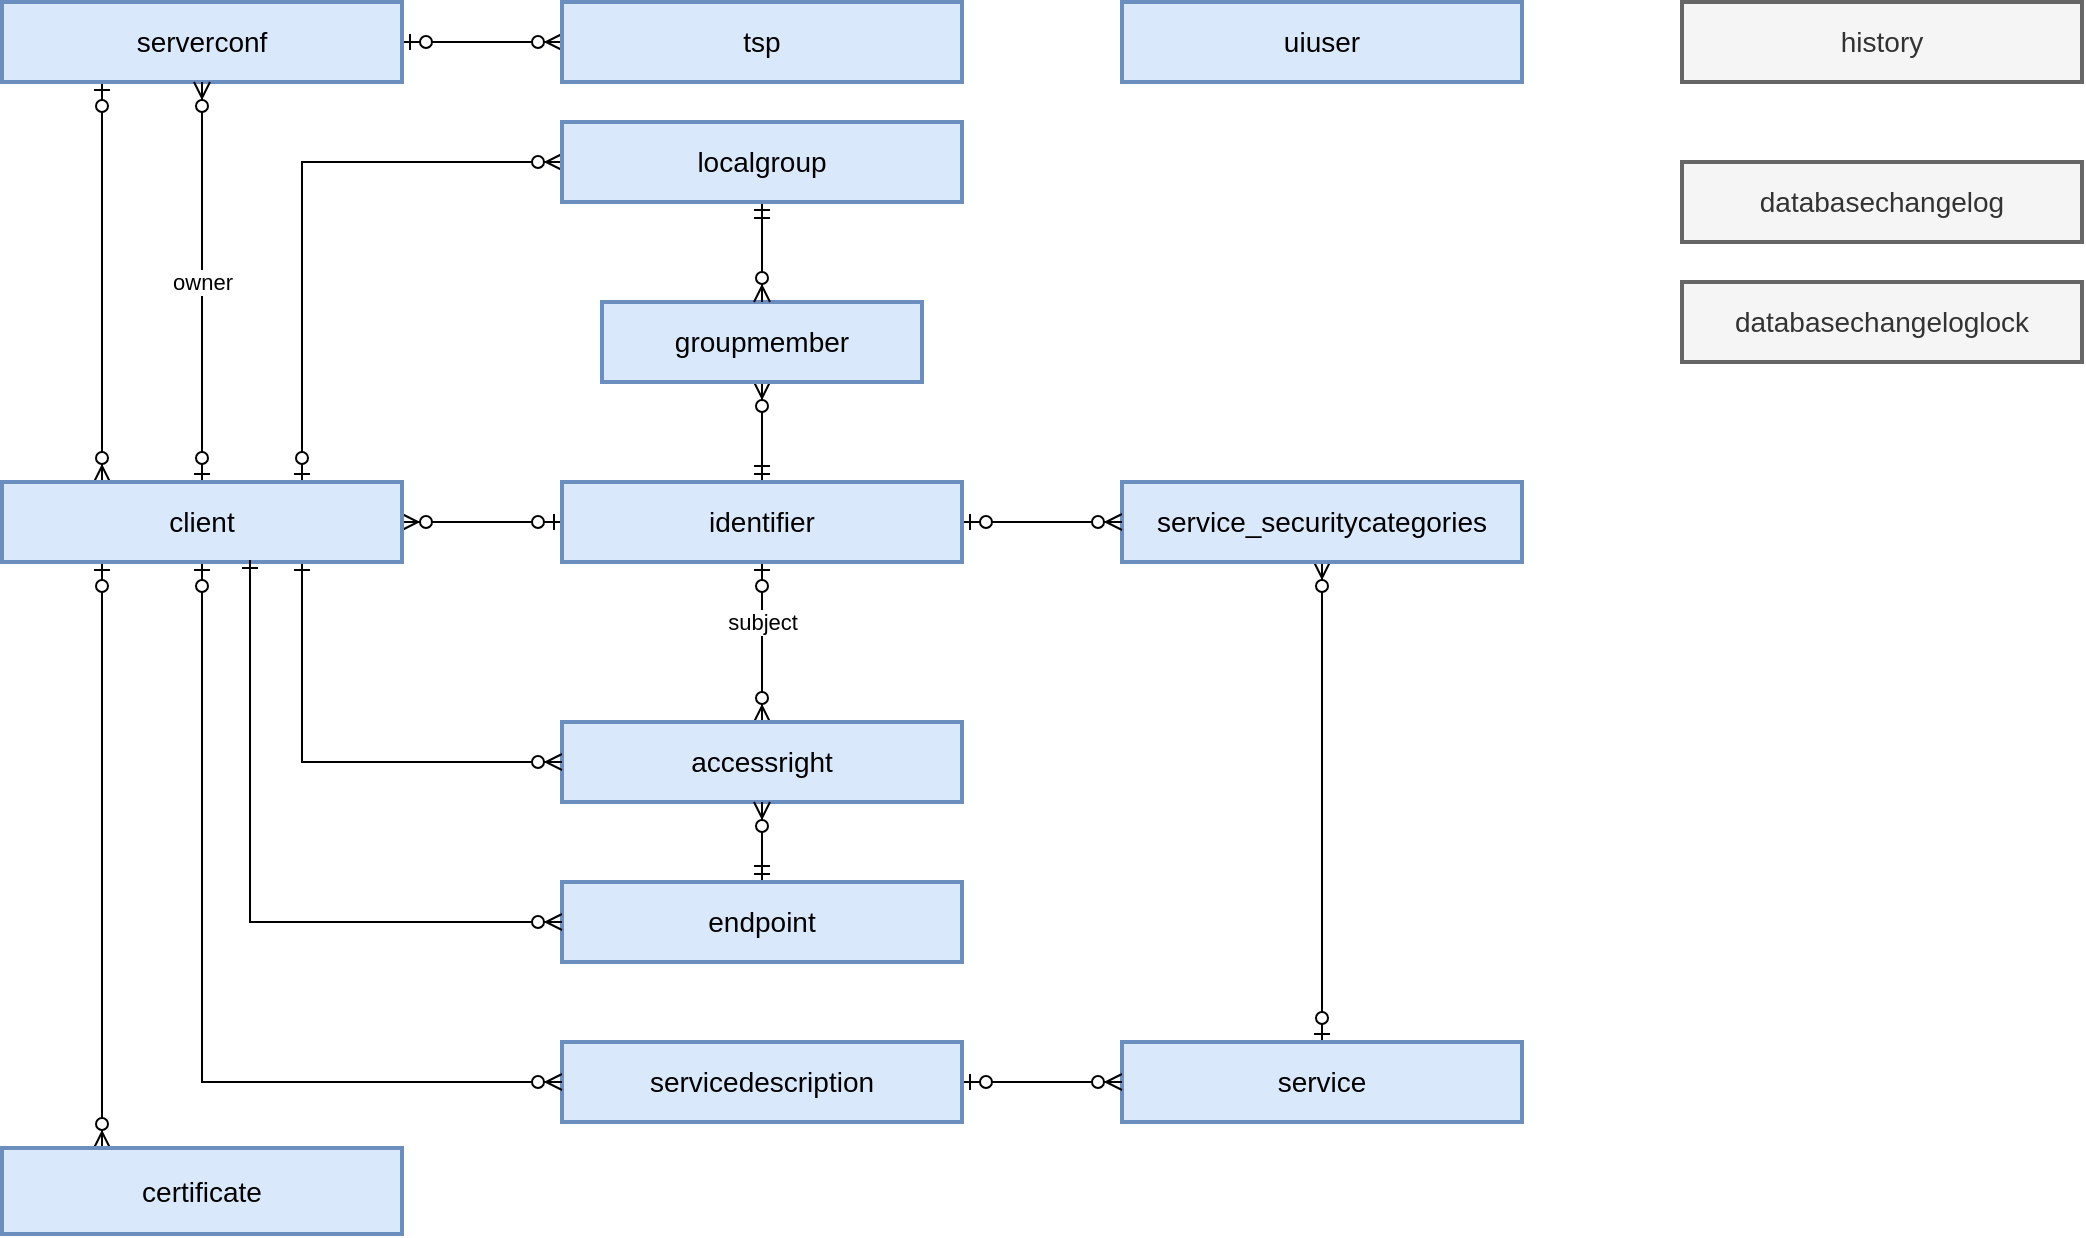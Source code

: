 <mxfile version="11.2.5" type="device" pages="1"><diagram id="Opa4RUUVUJB2rbGppyIe" name="Page-1"><mxGraphModel dx="1418" dy="959" grid="1" gridSize="10" guides="1" tooltips="1" connect="1" arrows="1" fold="1" page="1" pageScale="1" pageWidth="1169" pageHeight="827" math="0" shadow="0"><root><mxCell id="0"/><mxCell id="1" parent="0"/><mxCell id="U_J1knxHtzJp7KZo8Sut-29" style="edgeStyle=orthogonalEdgeStyle;rounded=0;orthogonalLoop=1;jettySize=auto;html=1;exitX=0.5;exitY=0;exitDx=0;exitDy=0;entryX=0.5;entryY=1;entryDx=0;entryDy=0;startArrow=ERzeroToOne;startFill=1;endArrow=ERzeroToMany;endFill=1;comic=0;" parent="1" source="U_J1knxHtzJp7KZo8Sut-7" target="U_J1knxHtzJp7KZo8Sut-9" edge="1"><mxGeometry relative="1" as="geometry"/></mxCell><mxCell id="U_J1knxHtzJp7KZo8Sut-7" value="service&lt;br&gt;" style="strokeWidth=2;whiteSpace=wrap;html=1;align=center;fontSize=14;fillColor=#dae8fc;strokeColor=#6c8ebf;" parent="1" vertex="1"><mxGeometry x="600" y="560" width="200" height="40" as="geometry"/></mxCell><mxCell id="U_J1knxHtzJp7KZo8Sut-28" style="edgeStyle=orthogonalEdgeStyle;rounded=0;orthogonalLoop=1;jettySize=auto;html=1;exitX=1;exitY=0.5;exitDx=0;exitDy=0;entryX=0;entryY=0.5;entryDx=0;entryDy=0;startArrow=ERzeroToOne;startFill=1;endArrow=ERzeroToMany;endFill=1;" parent="1" source="U_J1knxHtzJp7KZo8Sut-8" target="U_J1knxHtzJp7KZo8Sut-7" edge="1"><mxGeometry relative="1" as="geometry"/></mxCell><mxCell id="U_J1knxHtzJp7KZo8Sut-8" value="servicedescription&lt;br&gt;" style="strokeWidth=2;whiteSpace=wrap;html=1;align=center;fontSize=14;fillColor=#dae8fc;strokeColor=#6c8ebf;" parent="1" vertex="1"><mxGeometry x="320" y="560" width="200" height="40" as="geometry"/></mxCell><mxCell id="U_J1knxHtzJp7KZo8Sut-9" value="service_securitycategories&lt;br&gt;" style="strokeWidth=2;whiteSpace=wrap;html=1;align=center;fontSize=14;fillColor=#dae8fc;strokeColor=#6c8ebf;comic=0;" parent="1" vertex="1"><mxGeometry x="600" y="280" width="200" height="40" as="geometry"/></mxCell><mxCell id="U_J1knxHtzJp7KZo8Sut-26" style="edgeStyle=orthogonalEdgeStyle;rounded=0;orthogonalLoop=1;jettySize=auto;html=1;exitX=0;exitY=0.5;exitDx=0;exitDy=0;startArrow=ERzeroToOne;startFill=1;endArrow=ERzeroToMany;endFill=1;comic=0;" parent="1" source="U_J1knxHtzJp7KZo8Sut-10" target="U_J1knxHtzJp7KZo8Sut-19" edge="1"><mxGeometry relative="1" as="geometry"/></mxCell><mxCell id="U_J1knxHtzJp7KZo8Sut-30" style="edgeStyle=orthogonalEdgeStyle;rounded=0;orthogonalLoop=1;jettySize=auto;html=1;exitX=1;exitY=0.5;exitDx=0;exitDy=0;entryX=0;entryY=0.5;entryDx=0;entryDy=0;startArrow=ERzeroToOne;startFill=1;endArrow=ERzeroToMany;endFill=1;" parent="1" source="U_J1knxHtzJp7KZo8Sut-10" target="U_J1knxHtzJp7KZo8Sut-9" edge="1"><mxGeometry relative="1" as="geometry"/></mxCell><mxCell id="U_J1knxHtzJp7KZo8Sut-38" value="subject&lt;br&gt;" style="edgeStyle=orthogonalEdgeStyle;rounded=0;orthogonalLoop=1;jettySize=auto;html=1;exitX=0.5;exitY=1;exitDx=0;exitDy=0;entryX=0.5;entryY=0;entryDx=0;entryDy=0;startArrow=ERzeroToOne;startFill=1;endArrow=ERzeroToMany;endFill=1;" parent="1" source="U_J1knxHtzJp7KZo8Sut-10" target="U_J1knxHtzJp7KZo8Sut-12" edge="1"><mxGeometry x="-0.25" relative="1" as="geometry"><mxPoint as="offset"/></mxGeometry></mxCell><mxCell id="U_J1knxHtzJp7KZo8Sut-39" style="edgeStyle=orthogonalEdgeStyle;rounded=0;orthogonalLoop=1;jettySize=auto;html=1;exitX=0.5;exitY=0;exitDx=0;exitDy=0;entryX=0.5;entryY=1;entryDx=0;entryDy=0;startArrow=ERmandOne;startFill=0;endArrow=ERzeroToMany;endFill=1;" parent="1" source="U_J1knxHtzJp7KZo8Sut-10" target="U_J1knxHtzJp7KZo8Sut-11" edge="1"><mxGeometry relative="1" as="geometry"/></mxCell><mxCell id="U_J1knxHtzJp7KZo8Sut-10" value="identifier&lt;br&gt;" style="strokeWidth=2;whiteSpace=wrap;html=1;align=center;fontSize=14;fillColor=#dae8fc;strokeColor=#6c8ebf;" parent="1" vertex="1"><mxGeometry x="320" y="280" width="200" height="40" as="geometry"/></mxCell><mxCell id="U_J1knxHtzJp7KZo8Sut-11" value="groupmember&lt;br&gt;" style="strokeWidth=2;whiteSpace=wrap;html=1;align=center;fontSize=14;fillColor=#dae8fc;strokeColor=#6c8ebf;" parent="1" vertex="1"><mxGeometry x="340" y="190" width="160" height="40" as="geometry"/></mxCell><mxCell id="U_J1knxHtzJp7KZo8Sut-12" value="accessright&lt;br&gt;" style="strokeWidth=2;whiteSpace=wrap;html=1;align=center;fontSize=14;fillColor=#dae8fc;strokeColor=#6c8ebf;" parent="1" vertex="1"><mxGeometry x="320" y="400" width="200" height="40" as="geometry"/></mxCell><mxCell id="U_J1knxHtzJp7KZo8Sut-13" value="databasechangeloglock&lt;br&gt;" style="strokeWidth=2;whiteSpace=wrap;html=1;align=center;fontSize=14;fillColor=#f5f5f5;strokeColor=#666666;fontColor=#333333;" parent="1" vertex="1"><mxGeometry x="880" y="180" width="200" height="40" as="geometry"/></mxCell><mxCell id="U_J1knxHtzJp7KZo8Sut-14" value="databasechangelog&lt;br&gt;" style="strokeWidth=2;whiteSpace=wrap;html=1;align=center;fontSize=14;fillColor=#f5f5f5;strokeColor=#666666;fontColor=#333333;" parent="1" vertex="1"><mxGeometry x="880" y="120" width="200" height="40" as="geometry"/></mxCell><mxCell id="U_J1knxHtzJp7KZo8Sut-15" value="history&lt;br&gt;" style="strokeWidth=2;whiteSpace=wrap;html=1;align=center;fontSize=14;fillColor=#f5f5f5;strokeColor=#666666;fontColor=#333333;" parent="1" vertex="1"><mxGeometry x="880" y="40" width="200" height="40" as="geometry"/></mxCell><mxCell id="U_J1knxHtzJp7KZo8Sut-16" value="uiuser&lt;br&gt;" style="strokeWidth=2;whiteSpace=wrap;html=1;align=center;fontSize=14;fillColor=#dae8fc;strokeColor=#6c8ebf;" parent="1" vertex="1"><mxGeometry x="600" y="40" width="200" height="40" as="geometry"/></mxCell><mxCell id="U_J1knxHtzJp7KZo8Sut-20" style="edgeStyle=orthogonalEdgeStyle;rounded=0;orthogonalLoop=1;jettySize=auto;html=1;exitX=1;exitY=0.5;exitDx=0;exitDy=0;entryX=0;entryY=0.5;entryDx=0;entryDy=0;startArrow=ERzeroToOne;startFill=1;endArrow=ERzeroToMany;endFill=1;" parent="1" source="U_J1knxHtzJp7KZo8Sut-17" target="U_J1knxHtzJp7KZo8Sut-18" edge="1"><mxGeometry relative="1" as="geometry"/></mxCell><mxCell id="U_J1knxHtzJp7KZo8Sut-22" style="edgeStyle=orthogonalEdgeStyle;rounded=0;orthogonalLoop=1;jettySize=auto;html=1;exitX=0.25;exitY=1;exitDx=0;exitDy=0;startArrow=ERzeroToOne;startFill=1;endArrow=ERzeroToMany;endFill=1;entryX=0.25;entryY=0;entryDx=0;entryDy=0;" parent="1" source="U_J1knxHtzJp7KZo8Sut-17" target="U_J1knxHtzJp7KZo8Sut-19" edge="1"><mxGeometry relative="1" as="geometry"/></mxCell><mxCell id="U_J1knxHtzJp7KZo8Sut-17" value="serverconf&lt;br&gt;" style="strokeWidth=2;whiteSpace=wrap;html=1;align=center;fontSize=14;fillColor=#dae8fc;strokeColor=#6c8ebf;" parent="1" vertex="1"><mxGeometry x="40" y="40" width="200" height="40" as="geometry"/></mxCell><mxCell id="U_J1knxHtzJp7KZo8Sut-18" value="tsp&lt;br&gt;" style="strokeWidth=2;whiteSpace=wrap;html=1;align=center;fontSize=14;fillColor=#dae8fc;strokeColor=#6c8ebf;" parent="1" vertex="1"><mxGeometry x="320" y="40" width="200" height="40" as="geometry"/></mxCell><mxCell id="U_J1knxHtzJp7KZo8Sut-23" value="owner&lt;br&gt;" style="edgeStyle=orthogonalEdgeStyle;rounded=0;orthogonalLoop=1;jettySize=auto;html=1;exitX=0.5;exitY=0;exitDx=0;exitDy=0;entryX=0.5;entryY=1;entryDx=0;entryDy=0;startArrow=ERzeroToOne;startFill=1;endArrow=ERzeroToMany;endFill=1;" parent="1" source="U_J1knxHtzJp7KZo8Sut-19" target="U_J1knxHtzJp7KZo8Sut-17" edge="1"><mxGeometry relative="1" as="geometry"/></mxCell><mxCell id="U_J1knxHtzJp7KZo8Sut-27" style="edgeStyle=orthogonalEdgeStyle;rounded=0;orthogonalLoop=1;jettySize=auto;html=1;exitX=0.5;exitY=1;exitDx=0;exitDy=0;entryX=0;entryY=0.5;entryDx=0;entryDy=0;startArrow=ERzeroToOne;startFill=1;endArrow=ERzeroToMany;endFill=1;" parent="1" source="U_J1knxHtzJp7KZo8Sut-19" target="U_J1knxHtzJp7KZo8Sut-8" edge="1"><mxGeometry relative="1" as="geometry"/></mxCell><mxCell id="U_J1knxHtzJp7KZo8Sut-36" value="" style="edgeStyle=orthogonalEdgeStyle;rounded=0;orthogonalLoop=1;jettySize=auto;html=1;exitX=0.75;exitY=1;exitDx=0;exitDy=0;entryX=0;entryY=0.5;entryDx=0;entryDy=0;startArrow=ERone;startFill=0;endArrow=ERzeroToMany;endFill=1;" parent="1" source="U_J1knxHtzJp7KZo8Sut-19" target="U_J1knxHtzJp7KZo8Sut-12" edge="1"><mxGeometry x="-0.392" relative="1" as="geometry"><mxPoint as="offset"/></mxGeometry></mxCell><mxCell id="U_J1knxHtzJp7KZo8Sut-47" style="edgeStyle=orthogonalEdgeStyle;rounded=0;orthogonalLoop=1;jettySize=auto;html=1;exitX=0.75;exitY=0;exitDx=0;exitDy=0;entryX=0;entryY=0.5;entryDx=0;entryDy=0;startArrow=ERzeroToOne;startFill=1;endArrow=ERzeroToMany;endFill=1;" parent="1" source="U_J1knxHtzJp7KZo8Sut-19" target="U_J1knxHtzJp7KZo8Sut-40" edge="1"><mxGeometry relative="1" as="geometry"/></mxCell><mxCell id="U_J1knxHtzJp7KZo8Sut-51" style="edgeStyle=orthogonalEdgeStyle;rounded=0;orthogonalLoop=1;jettySize=auto;html=1;exitX=0.25;exitY=1;exitDx=0;exitDy=0;entryX=0.25;entryY=0;entryDx=0;entryDy=0;startArrow=ERzeroToOne;startFill=1;endArrow=ERzeroToMany;endFill=1;" parent="1" source="U_J1knxHtzJp7KZo8Sut-19" target="U_J1knxHtzJp7KZo8Sut-50" edge="1"><mxGeometry relative="1" as="geometry"/></mxCell><mxCell id="U_J1knxHtzJp7KZo8Sut-19" value="client&lt;br&gt;" style="strokeWidth=2;whiteSpace=wrap;html=1;align=center;fontSize=14;fillColor=#dae8fc;strokeColor=#6c8ebf;" parent="1" vertex="1"><mxGeometry x="40" y="280" width="200" height="40" as="geometry"/></mxCell><mxCell id="U_J1knxHtzJp7KZo8Sut-48" style="edgeStyle=orthogonalEdgeStyle;rounded=0;orthogonalLoop=1;jettySize=auto;html=1;exitX=0.5;exitY=1;exitDx=0;exitDy=0;startArrow=ERmandOne;startFill=0;endArrow=ERzeroToMany;endFill=1;" parent="1" source="U_J1knxHtzJp7KZo8Sut-40" target="U_J1knxHtzJp7KZo8Sut-11" edge="1"><mxGeometry relative="1" as="geometry"/></mxCell><mxCell id="U_J1knxHtzJp7KZo8Sut-40" value="localgroup&lt;br&gt;" style="strokeWidth=2;whiteSpace=wrap;html=1;align=center;fontSize=14;fillColor=#dae8fc;strokeColor=#6c8ebf;" parent="1" vertex="1"><mxGeometry x="320" y="100" width="200" height="40" as="geometry"/></mxCell><mxCell id="U_J1knxHtzJp7KZo8Sut-50" value="certificate&lt;br&gt;" style="strokeWidth=2;whiteSpace=wrap;html=1;align=center;fontSize=14;fillColor=#dae8fc;strokeColor=#6c8ebf;" parent="1" vertex="1"><mxGeometry x="40" y="613" width="200" height="43" as="geometry"/></mxCell><mxCell id="BLJ3is_bsE819fM1g7hi-2" style="edgeStyle=orthogonalEdgeStyle;rounded=0;orthogonalLoop=1;jettySize=auto;html=1;exitX=0.5;exitY=0;exitDx=0;exitDy=0;endArrow=ERzeroToMany;endFill=1;startArrow=ERmandOne;startFill=0;" edge="1" parent="1" source="BLJ3is_bsE819fM1g7hi-1" target="U_J1knxHtzJp7KZo8Sut-12"><mxGeometry relative="1" as="geometry"/></mxCell><mxCell id="BLJ3is_bsE819fM1g7hi-1" value="endpoint" style="strokeWidth=2;whiteSpace=wrap;html=1;align=center;fontSize=14;fillColor=#dae8fc;strokeColor=#6c8ebf;" vertex="1" parent="1"><mxGeometry x="320" y="480" width="200" height="40" as="geometry"/></mxCell><mxCell id="BLJ3is_bsE819fM1g7hi-3" value="" style="edgeStyle=orthogonalEdgeStyle;rounded=0;orthogonalLoop=1;jettySize=auto;html=1;exitX=0.62;exitY=0.975;exitDx=0;exitDy=0;entryX=0;entryY=0.5;entryDx=0;entryDy=0;startArrow=ERone;startFill=0;endArrow=ERzeroToMany;endFill=1;exitPerimeter=0;" edge="1" parent="1" source="U_J1knxHtzJp7KZo8Sut-19" target="BLJ3is_bsE819fM1g7hi-1"><mxGeometry x="-0.392" relative="1" as="geometry"><mxPoint as="offset"/><mxPoint x="200" y="330" as="sourcePoint"/><mxPoint x="330" y="430" as="targetPoint"/></mxGeometry></mxCell></root></mxGraphModel></diagram></mxfile>